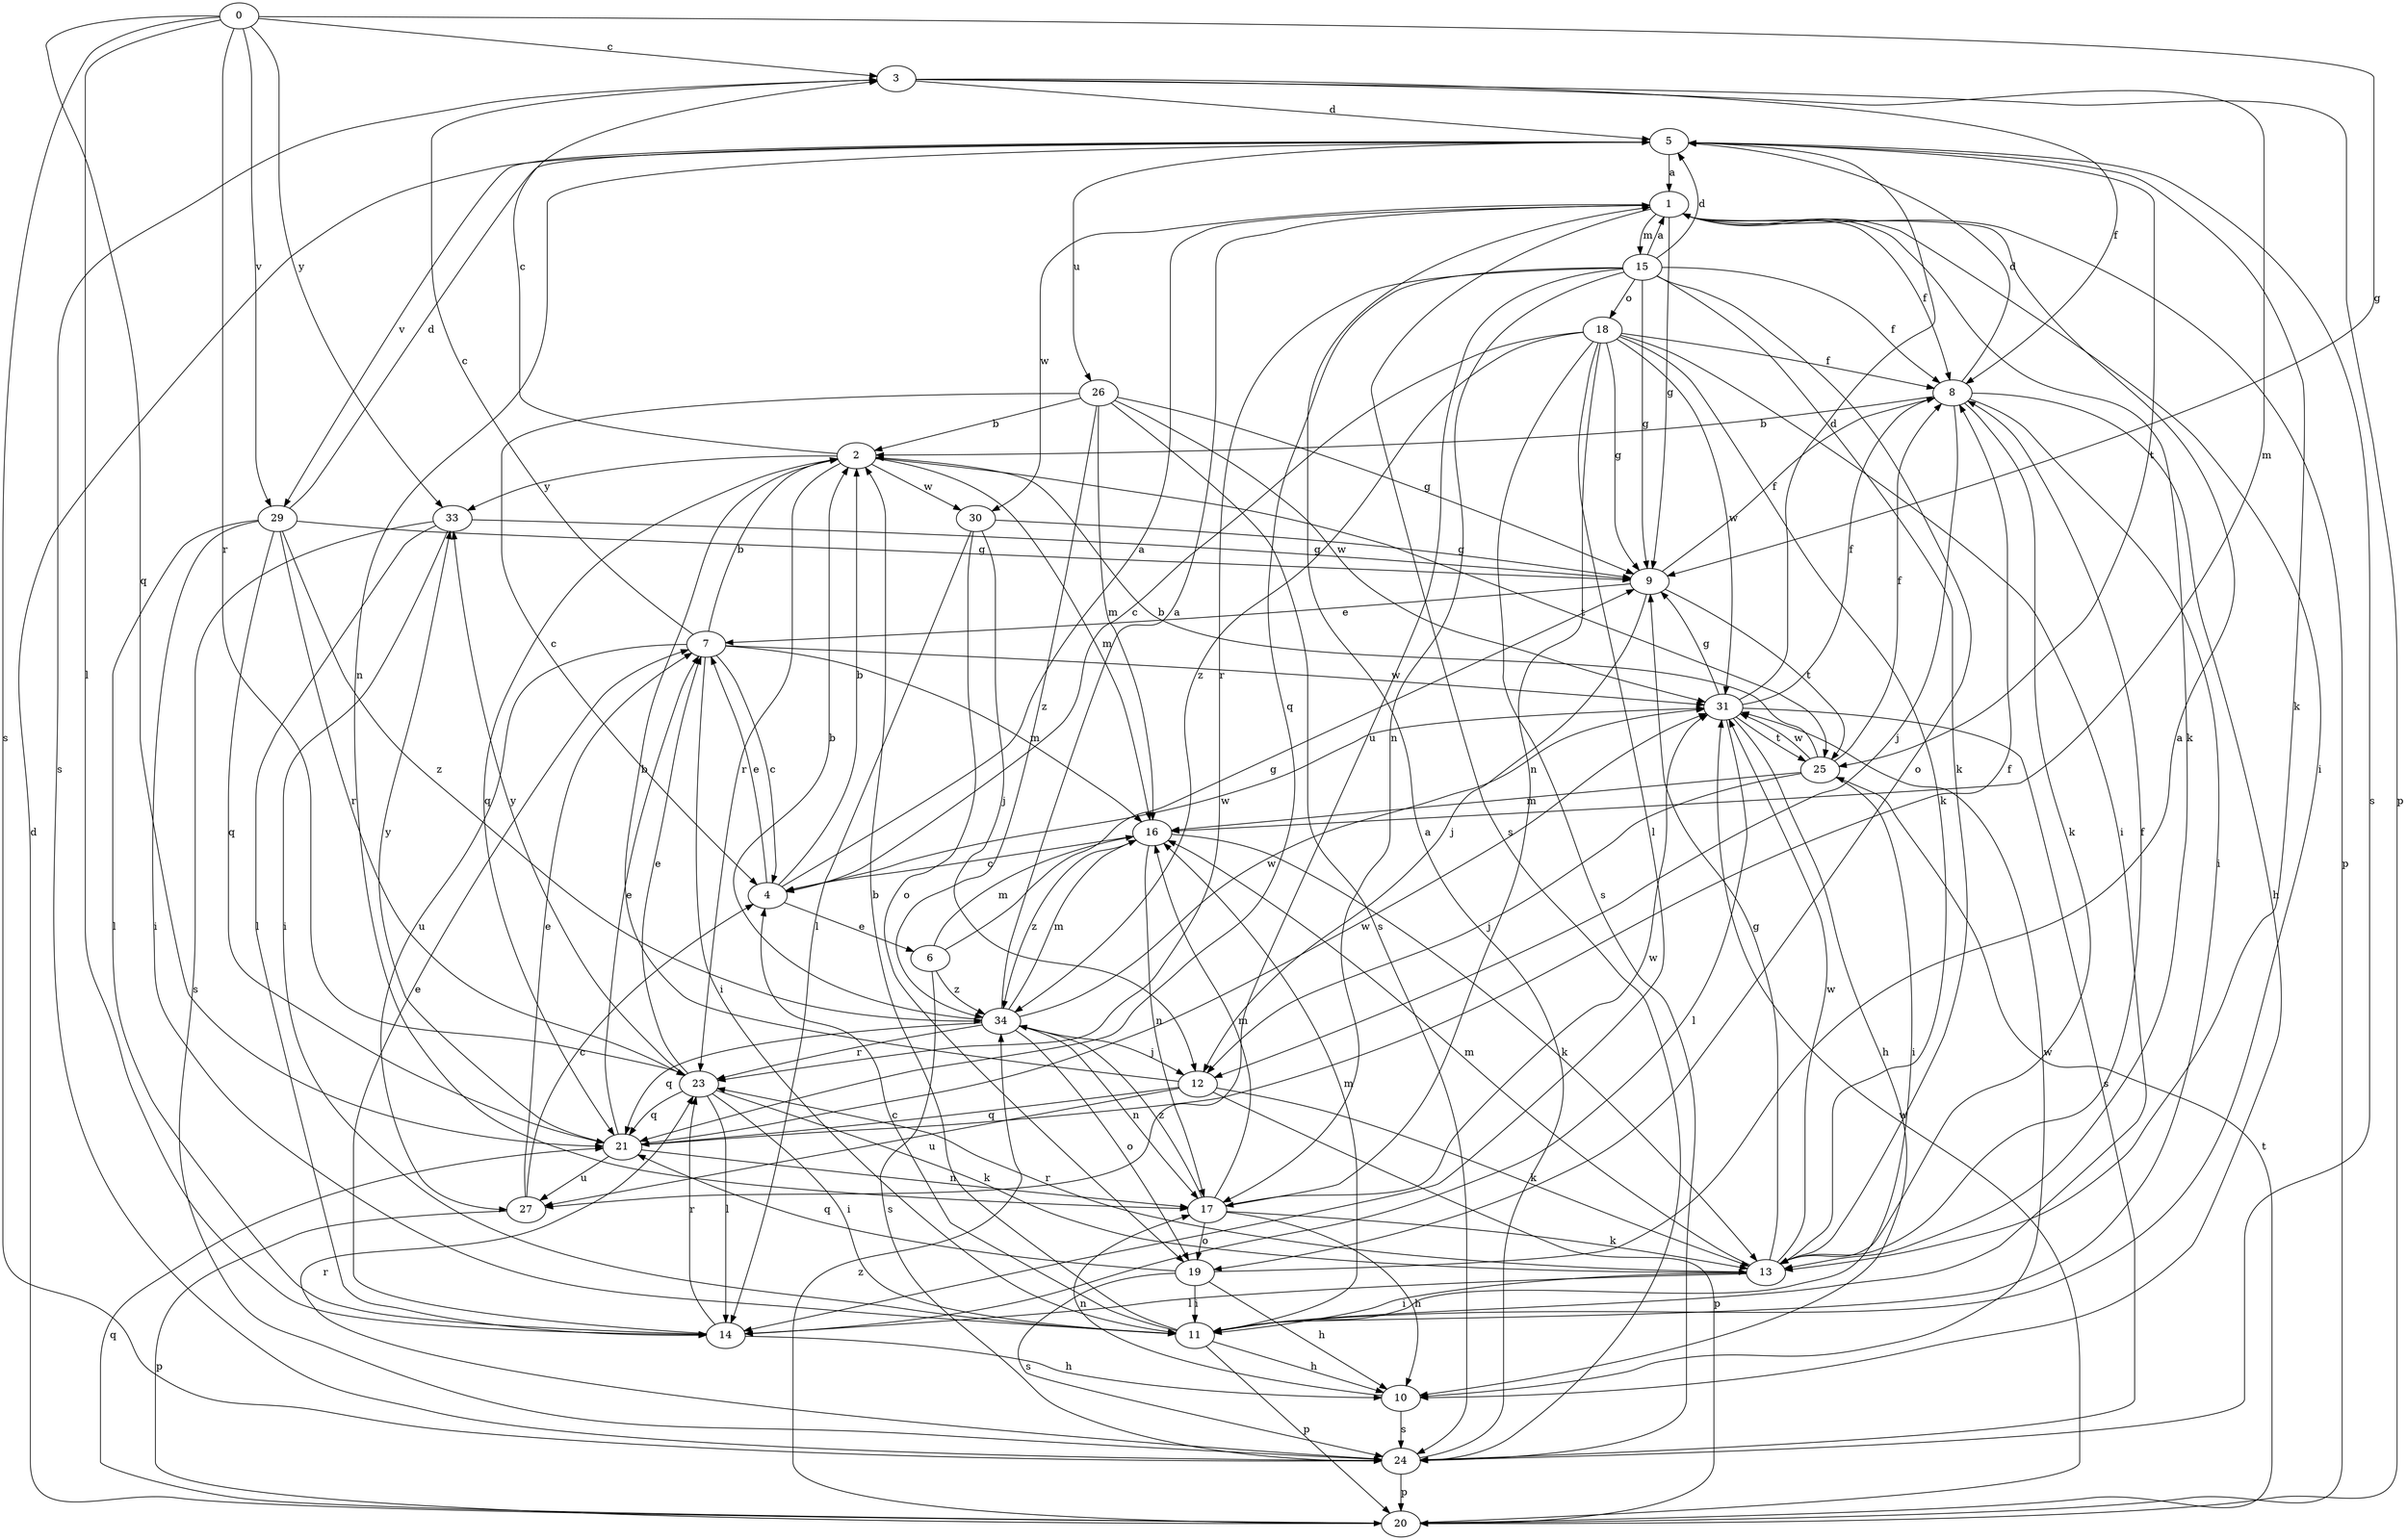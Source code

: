 strict digraph  {
0;
1;
2;
3;
4;
5;
6;
7;
8;
9;
10;
11;
12;
13;
14;
15;
16;
17;
18;
19;
20;
21;
23;
24;
25;
26;
27;
29;
30;
31;
33;
34;
0 -> 3  [label=c];
0 -> 9  [label=g];
0 -> 14  [label=l];
0 -> 21  [label=q];
0 -> 23  [label=r];
0 -> 24  [label=s];
0 -> 29  [label=v];
0 -> 33  [label=y];
1 -> 8  [label=f];
1 -> 9  [label=g];
1 -> 11  [label=i];
1 -> 13  [label=k];
1 -> 15  [label=m];
1 -> 20  [label=p];
1 -> 24  [label=s];
1 -> 30  [label=w];
2 -> 3  [label=c];
2 -> 16  [label=m];
2 -> 21  [label=q];
2 -> 23  [label=r];
2 -> 25  [label=t];
2 -> 30  [label=w];
2 -> 33  [label=y];
3 -> 5  [label=d];
3 -> 8  [label=f];
3 -> 16  [label=m];
3 -> 20  [label=p];
3 -> 24  [label=s];
4 -> 1  [label=a];
4 -> 2  [label=b];
4 -> 6  [label=e];
4 -> 7  [label=e];
4 -> 31  [label=w];
5 -> 1  [label=a];
5 -> 13  [label=k];
5 -> 17  [label=n];
5 -> 24  [label=s];
5 -> 25  [label=t];
5 -> 26  [label=u];
5 -> 29  [label=v];
6 -> 9  [label=g];
6 -> 16  [label=m];
6 -> 24  [label=s];
6 -> 34  [label=z];
7 -> 2  [label=b];
7 -> 3  [label=c];
7 -> 4  [label=c];
7 -> 11  [label=i];
7 -> 16  [label=m];
7 -> 27  [label=u];
7 -> 31  [label=w];
8 -> 2  [label=b];
8 -> 5  [label=d];
8 -> 10  [label=h];
8 -> 11  [label=i];
8 -> 12  [label=j];
8 -> 13  [label=k];
9 -> 7  [label=e];
9 -> 8  [label=f];
9 -> 12  [label=j];
9 -> 25  [label=t];
10 -> 17  [label=n];
10 -> 24  [label=s];
10 -> 31  [label=w];
11 -> 2  [label=b];
11 -> 4  [label=c];
11 -> 10  [label=h];
11 -> 16  [label=m];
11 -> 20  [label=p];
12 -> 2  [label=b];
12 -> 13  [label=k];
12 -> 20  [label=p];
12 -> 21  [label=q];
12 -> 27  [label=u];
13 -> 8  [label=f];
13 -> 9  [label=g];
13 -> 11  [label=i];
13 -> 14  [label=l];
13 -> 16  [label=m];
13 -> 23  [label=r];
13 -> 31  [label=w];
14 -> 7  [label=e];
14 -> 10  [label=h];
14 -> 23  [label=r];
15 -> 1  [label=a];
15 -> 5  [label=d];
15 -> 8  [label=f];
15 -> 9  [label=g];
15 -> 13  [label=k];
15 -> 17  [label=n];
15 -> 18  [label=o];
15 -> 19  [label=o];
15 -> 21  [label=q];
15 -> 23  [label=r];
15 -> 27  [label=u];
16 -> 4  [label=c];
16 -> 13  [label=k];
16 -> 17  [label=n];
16 -> 34  [label=z];
17 -> 10  [label=h];
17 -> 13  [label=k];
17 -> 16  [label=m];
17 -> 19  [label=o];
17 -> 31  [label=w];
17 -> 34  [label=z];
18 -> 4  [label=c];
18 -> 8  [label=f];
18 -> 9  [label=g];
18 -> 11  [label=i];
18 -> 13  [label=k];
18 -> 14  [label=l];
18 -> 17  [label=n];
18 -> 24  [label=s];
18 -> 31  [label=w];
18 -> 34  [label=z];
19 -> 1  [label=a];
19 -> 10  [label=h];
19 -> 11  [label=i];
19 -> 21  [label=q];
19 -> 24  [label=s];
20 -> 5  [label=d];
20 -> 21  [label=q];
20 -> 25  [label=t];
20 -> 31  [label=w];
20 -> 34  [label=z];
21 -> 7  [label=e];
21 -> 8  [label=f];
21 -> 17  [label=n];
21 -> 27  [label=u];
21 -> 31  [label=w];
21 -> 33  [label=y];
23 -> 7  [label=e];
23 -> 11  [label=i];
23 -> 13  [label=k];
23 -> 14  [label=l];
23 -> 21  [label=q];
23 -> 33  [label=y];
24 -> 1  [label=a];
24 -> 20  [label=p];
24 -> 23  [label=r];
25 -> 2  [label=b];
25 -> 8  [label=f];
25 -> 11  [label=i];
25 -> 12  [label=j];
25 -> 16  [label=m];
25 -> 31  [label=w];
26 -> 2  [label=b];
26 -> 4  [label=c];
26 -> 9  [label=g];
26 -> 16  [label=m];
26 -> 24  [label=s];
26 -> 31  [label=w];
26 -> 34  [label=z];
27 -> 4  [label=c];
27 -> 7  [label=e];
27 -> 20  [label=p];
29 -> 5  [label=d];
29 -> 9  [label=g];
29 -> 11  [label=i];
29 -> 14  [label=l];
29 -> 21  [label=q];
29 -> 23  [label=r];
29 -> 34  [label=z];
30 -> 9  [label=g];
30 -> 12  [label=j];
30 -> 14  [label=l];
30 -> 19  [label=o];
31 -> 5  [label=d];
31 -> 8  [label=f];
31 -> 9  [label=g];
31 -> 10  [label=h];
31 -> 14  [label=l];
31 -> 24  [label=s];
31 -> 25  [label=t];
33 -> 9  [label=g];
33 -> 11  [label=i];
33 -> 14  [label=l];
33 -> 24  [label=s];
34 -> 1  [label=a];
34 -> 2  [label=b];
34 -> 12  [label=j];
34 -> 16  [label=m];
34 -> 17  [label=n];
34 -> 19  [label=o];
34 -> 21  [label=q];
34 -> 23  [label=r];
34 -> 31  [label=w];
}
